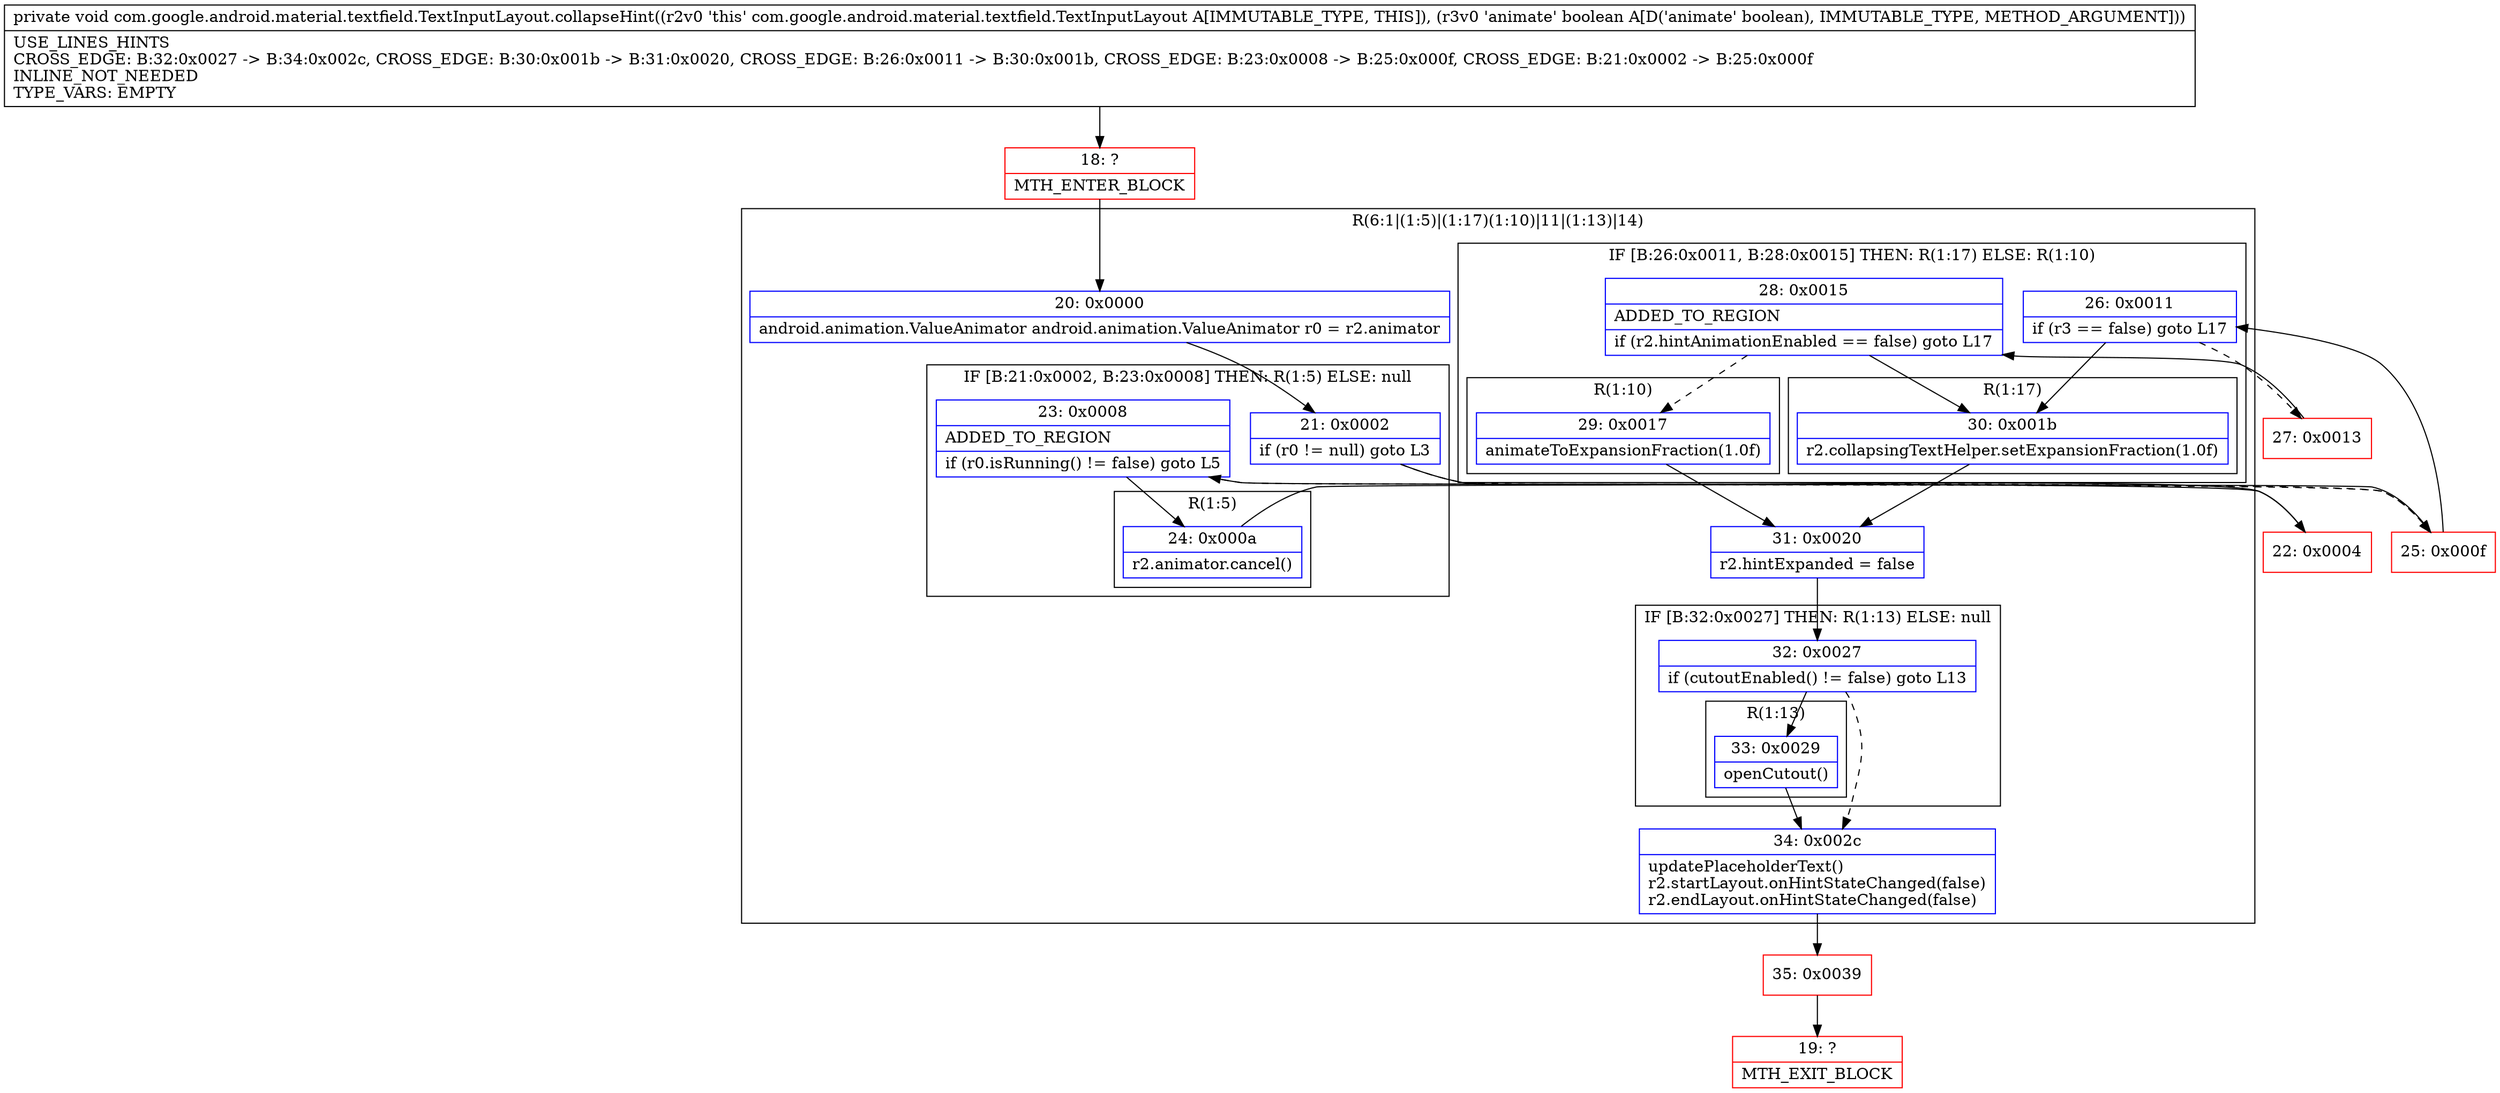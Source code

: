 digraph "CFG forcom.google.android.material.textfield.TextInputLayout.collapseHint(Z)V" {
subgraph cluster_Region_1437920559 {
label = "R(6:1|(1:5)|(1:17)(1:10)|11|(1:13)|14)";
node [shape=record,color=blue];
Node_20 [shape=record,label="{20\:\ 0x0000|android.animation.ValueAnimator android.animation.ValueAnimator r0 = r2.animator\l}"];
subgraph cluster_IfRegion_2103179935 {
label = "IF [B:21:0x0002, B:23:0x0008] THEN: R(1:5) ELSE: null";
node [shape=record,color=blue];
Node_21 [shape=record,label="{21\:\ 0x0002|if (r0 != null) goto L3\l}"];
Node_23 [shape=record,label="{23\:\ 0x0008|ADDED_TO_REGION\l|if (r0.isRunning() != false) goto L5\l}"];
subgraph cluster_Region_83019590 {
label = "R(1:5)";
node [shape=record,color=blue];
Node_24 [shape=record,label="{24\:\ 0x000a|r2.animator.cancel()\l}"];
}
}
subgraph cluster_IfRegion_1122839906 {
label = "IF [B:26:0x0011, B:28:0x0015] THEN: R(1:17) ELSE: R(1:10)";
node [shape=record,color=blue];
Node_26 [shape=record,label="{26\:\ 0x0011|if (r3 == false) goto L17\l}"];
Node_28 [shape=record,label="{28\:\ 0x0015|ADDED_TO_REGION\l|if (r2.hintAnimationEnabled == false) goto L17\l}"];
subgraph cluster_Region_382995760 {
label = "R(1:17)";
node [shape=record,color=blue];
Node_30 [shape=record,label="{30\:\ 0x001b|r2.collapsingTextHelper.setExpansionFraction(1.0f)\l}"];
}
subgraph cluster_Region_2025808358 {
label = "R(1:10)";
node [shape=record,color=blue];
Node_29 [shape=record,label="{29\:\ 0x0017|animateToExpansionFraction(1.0f)\l}"];
}
}
Node_31 [shape=record,label="{31\:\ 0x0020|r2.hintExpanded = false\l}"];
subgraph cluster_IfRegion_1793409344 {
label = "IF [B:32:0x0027] THEN: R(1:13) ELSE: null";
node [shape=record,color=blue];
Node_32 [shape=record,label="{32\:\ 0x0027|if (cutoutEnabled() != false) goto L13\l}"];
subgraph cluster_Region_1095300931 {
label = "R(1:13)";
node [shape=record,color=blue];
Node_33 [shape=record,label="{33\:\ 0x0029|openCutout()\l}"];
}
}
Node_34 [shape=record,label="{34\:\ 0x002c|updatePlaceholderText()\lr2.startLayout.onHintStateChanged(false)\lr2.endLayout.onHintStateChanged(false)\l}"];
}
Node_18 [shape=record,color=red,label="{18\:\ ?|MTH_ENTER_BLOCK\l}"];
Node_22 [shape=record,color=red,label="{22\:\ 0x0004}"];
Node_25 [shape=record,color=red,label="{25\:\ 0x000f}"];
Node_27 [shape=record,color=red,label="{27\:\ 0x0013}"];
Node_35 [shape=record,color=red,label="{35\:\ 0x0039}"];
Node_19 [shape=record,color=red,label="{19\:\ ?|MTH_EXIT_BLOCK\l}"];
MethodNode[shape=record,label="{private void com.google.android.material.textfield.TextInputLayout.collapseHint((r2v0 'this' com.google.android.material.textfield.TextInputLayout A[IMMUTABLE_TYPE, THIS]), (r3v0 'animate' boolean A[D('animate' boolean), IMMUTABLE_TYPE, METHOD_ARGUMENT]))  | USE_LINES_HINTS\lCROSS_EDGE: B:32:0x0027 \-\> B:34:0x002c, CROSS_EDGE: B:30:0x001b \-\> B:31:0x0020, CROSS_EDGE: B:26:0x0011 \-\> B:30:0x001b, CROSS_EDGE: B:23:0x0008 \-\> B:25:0x000f, CROSS_EDGE: B:21:0x0002 \-\> B:25:0x000f\lINLINE_NOT_NEEDED\lTYPE_VARS: EMPTY\l}"];
MethodNode -> Node_18;Node_20 -> Node_21;
Node_21 -> Node_22;
Node_21 -> Node_25[style=dashed];
Node_23 -> Node_24;
Node_23 -> Node_25[style=dashed];
Node_24 -> Node_25;
Node_26 -> Node_27[style=dashed];
Node_26 -> Node_30;
Node_28 -> Node_29[style=dashed];
Node_28 -> Node_30;
Node_30 -> Node_31;
Node_29 -> Node_31;
Node_31 -> Node_32;
Node_32 -> Node_33;
Node_32 -> Node_34[style=dashed];
Node_33 -> Node_34;
Node_34 -> Node_35;
Node_18 -> Node_20;
Node_22 -> Node_23;
Node_25 -> Node_26;
Node_27 -> Node_28;
Node_35 -> Node_19;
}

